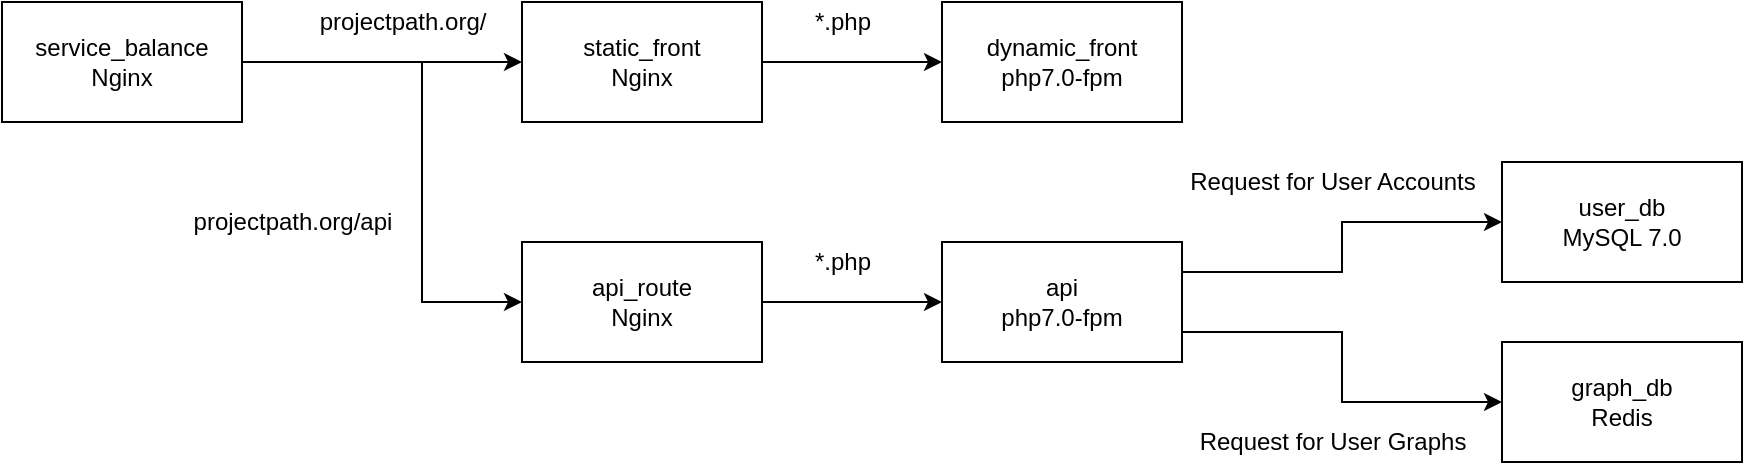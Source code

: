 <mxfile version="13.10.0" type="embed">
    <diagram id="cRs7GRAzBUibELr6S2yF" name="Page-1">
        <mxGraphModel dx="882" dy="520" grid="1" gridSize="10" guides="1" tooltips="1" connect="1" arrows="1" fold="1" page="1" pageScale="1" pageWidth="1100" pageHeight="850" math="0" shadow="0">
            <root>
                <mxCell id="0"/>
                <mxCell id="1" parent="0"/>
                <mxCell id="11" style="edgeStyle=orthogonalEdgeStyle;rounded=0;orthogonalLoop=1;jettySize=auto;html=1;exitX=1;exitY=0.5;exitDx=0;exitDy=0;entryX=0;entryY=0.5;entryDx=0;entryDy=0;" parent="1" source="3" target="5" edge="1">
                    <mxGeometry relative="1" as="geometry"/>
                </mxCell>
                <mxCell id="3" value="service_balance&lt;br&gt;Nginx" style="whiteSpace=wrap;html=1;" parent="1" vertex="1">
                    <mxGeometry x="100" y="240" width="120" height="60" as="geometry"/>
                </mxCell>
                <mxCell id="4" value="api_route&lt;br&gt;Nginx" style="whiteSpace=wrap;html=1;" parent="1" vertex="1">
                    <mxGeometry x="360" y="360" width="120" height="60" as="geometry"/>
                </mxCell>
                <mxCell id="16" style="edgeStyle=orthogonalEdgeStyle;rounded=0;orthogonalLoop=1;jettySize=auto;html=1;exitX=1;exitY=0.5;exitDx=0;exitDy=0;entryX=0;entryY=0.5;entryDx=0;entryDy=0;" parent="1" source="5" target="8" edge="1">
                    <mxGeometry relative="1" as="geometry"/>
                </mxCell>
                <mxCell id="5" value="static_front&lt;br&gt;Nginx" style="whiteSpace=wrap;html=1;" parent="1" vertex="1">
                    <mxGeometry x="360" y="240" width="120" height="60" as="geometry"/>
                </mxCell>
                <mxCell id="21" style="edgeStyle=orthogonalEdgeStyle;rounded=0;orthogonalLoop=1;jettySize=auto;html=1;exitX=1;exitY=0.25;exitDx=0;exitDy=0;entryX=0;entryY=0.5;entryDx=0;entryDy=0;" parent="1" source="7" target="9" edge="1">
                    <mxGeometry relative="1" as="geometry"/>
                </mxCell>
                <mxCell id="22" style="edgeStyle=orthogonalEdgeStyle;rounded=0;orthogonalLoop=1;jettySize=auto;html=1;exitX=1;exitY=0.75;exitDx=0;exitDy=0;entryX=0;entryY=0.5;entryDx=0;entryDy=0;" parent="1" source="7" target="10" edge="1">
                    <mxGeometry relative="1" as="geometry"/>
                </mxCell>
                <mxCell id="7" value="api&lt;br&gt;php7.0-fpm" style="whiteSpace=wrap;html=1;" parent="1" vertex="1">
                    <mxGeometry x="570" y="360" width="120" height="60" as="geometry"/>
                </mxCell>
                <mxCell id="8" value="dynamic_front&lt;br&gt;php7.0-fpm" style="whiteSpace=wrap;html=1;" parent="1" vertex="1">
                    <mxGeometry x="570" y="240" width="120" height="60" as="geometry"/>
                </mxCell>
                <mxCell id="9" value="user_db&lt;br&gt;MySQL 7.0" style="whiteSpace=wrap;html=1;" parent="1" vertex="1">
                    <mxGeometry x="850" y="320" width="120" height="60" as="geometry"/>
                </mxCell>
                <mxCell id="10" value="graph_db&lt;br&gt;Redis" style="whiteSpace=wrap;html=1;" parent="1" vertex="1">
                    <mxGeometry x="850" y="410" width="120" height="60" as="geometry"/>
                </mxCell>
                <mxCell id="13" style="edgeStyle=orthogonalEdgeStyle;rounded=0;orthogonalLoop=1;jettySize=auto;html=1;entryX=0;entryY=0.5;entryDx=0;entryDy=0;" parent="1" target="4" edge="1">
                    <mxGeometry relative="1" as="geometry">
                        <mxPoint x="310" y="270" as="sourcePoint"/>
                        <mxPoint x="340" y="389.5" as="targetPoint"/>
                        <Array as="points">
                            <mxPoint x="310" y="390"/>
                        </Array>
                    </mxGeometry>
                </mxCell>
                <mxCell id="14" value="projectpath.org/" style="text;html=1;align=center;verticalAlign=middle;resizable=0;points=[];autosize=1;" parent="1" vertex="1">
                    <mxGeometry x="250" y="240" width="100" height="20" as="geometry"/>
                </mxCell>
                <mxCell id="15" value="projectpath.org/api" style="text;html=1;align=center;verticalAlign=middle;resizable=0;points=[];autosize=1;" parent="1" vertex="1">
                    <mxGeometry x="190" y="340" width="110" height="20" as="geometry"/>
                </mxCell>
                <mxCell id="17" value="*.php" style="text;html=1;align=center;verticalAlign=middle;resizable=0;points=[];autosize=1;" parent="1" vertex="1">
                    <mxGeometry x="500" y="240" width="40" height="20" as="geometry"/>
                </mxCell>
                <mxCell id="18" style="edgeStyle=orthogonalEdgeStyle;rounded=0;orthogonalLoop=1;jettySize=auto;html=1;exitX=1;exitY=0.5;exitDx=0;exitDy=0;entryX=0;entryY=0.5;entryDx=0;entryDy=0;" parent="1" edge="1">
                    <mxGeometry relative="1" as="geometry">
                        <mxPoint x="480" y="390" as="sourcePoint"/>
                        <mxPoint x="570" y="390" as="targetPoint"/>
                    </mxGeometry>
                </mxCell>
                <mxCell id="19" value="*.php" style="text;html=1;align=center;verticalAlign=middle;resizable=0;points=[];autosize=1;" parent="1" vertex="1">
                    <mxGeometry x="500" y="360" width="40" height="20" as="geometry"/>
                </mxCell>
                <mxCell id="23" value="Request for User Graphs" style="text;html=1;align=center;verticalAlign=middle;resizable=0;points=[];autosize=1;" parent="1" vertex="1">
                    <mxGeometry x="690" y="450" width="150" height="20" as="geometry"/>
                </mxCell>
                <mxCell id="24" value="Request for User Accounts" style="text;html=1;align=center;verticalAlign=middle;resizable=0;points=[];autosize=1;" parent="1" vertex="1">
                    <mxGeometry x="685" y="320" width="160" height="20" as="geometry"/>
                </mxCell>
            </root>
        </mxGraphModel>
    </diagram>
</mxfile>